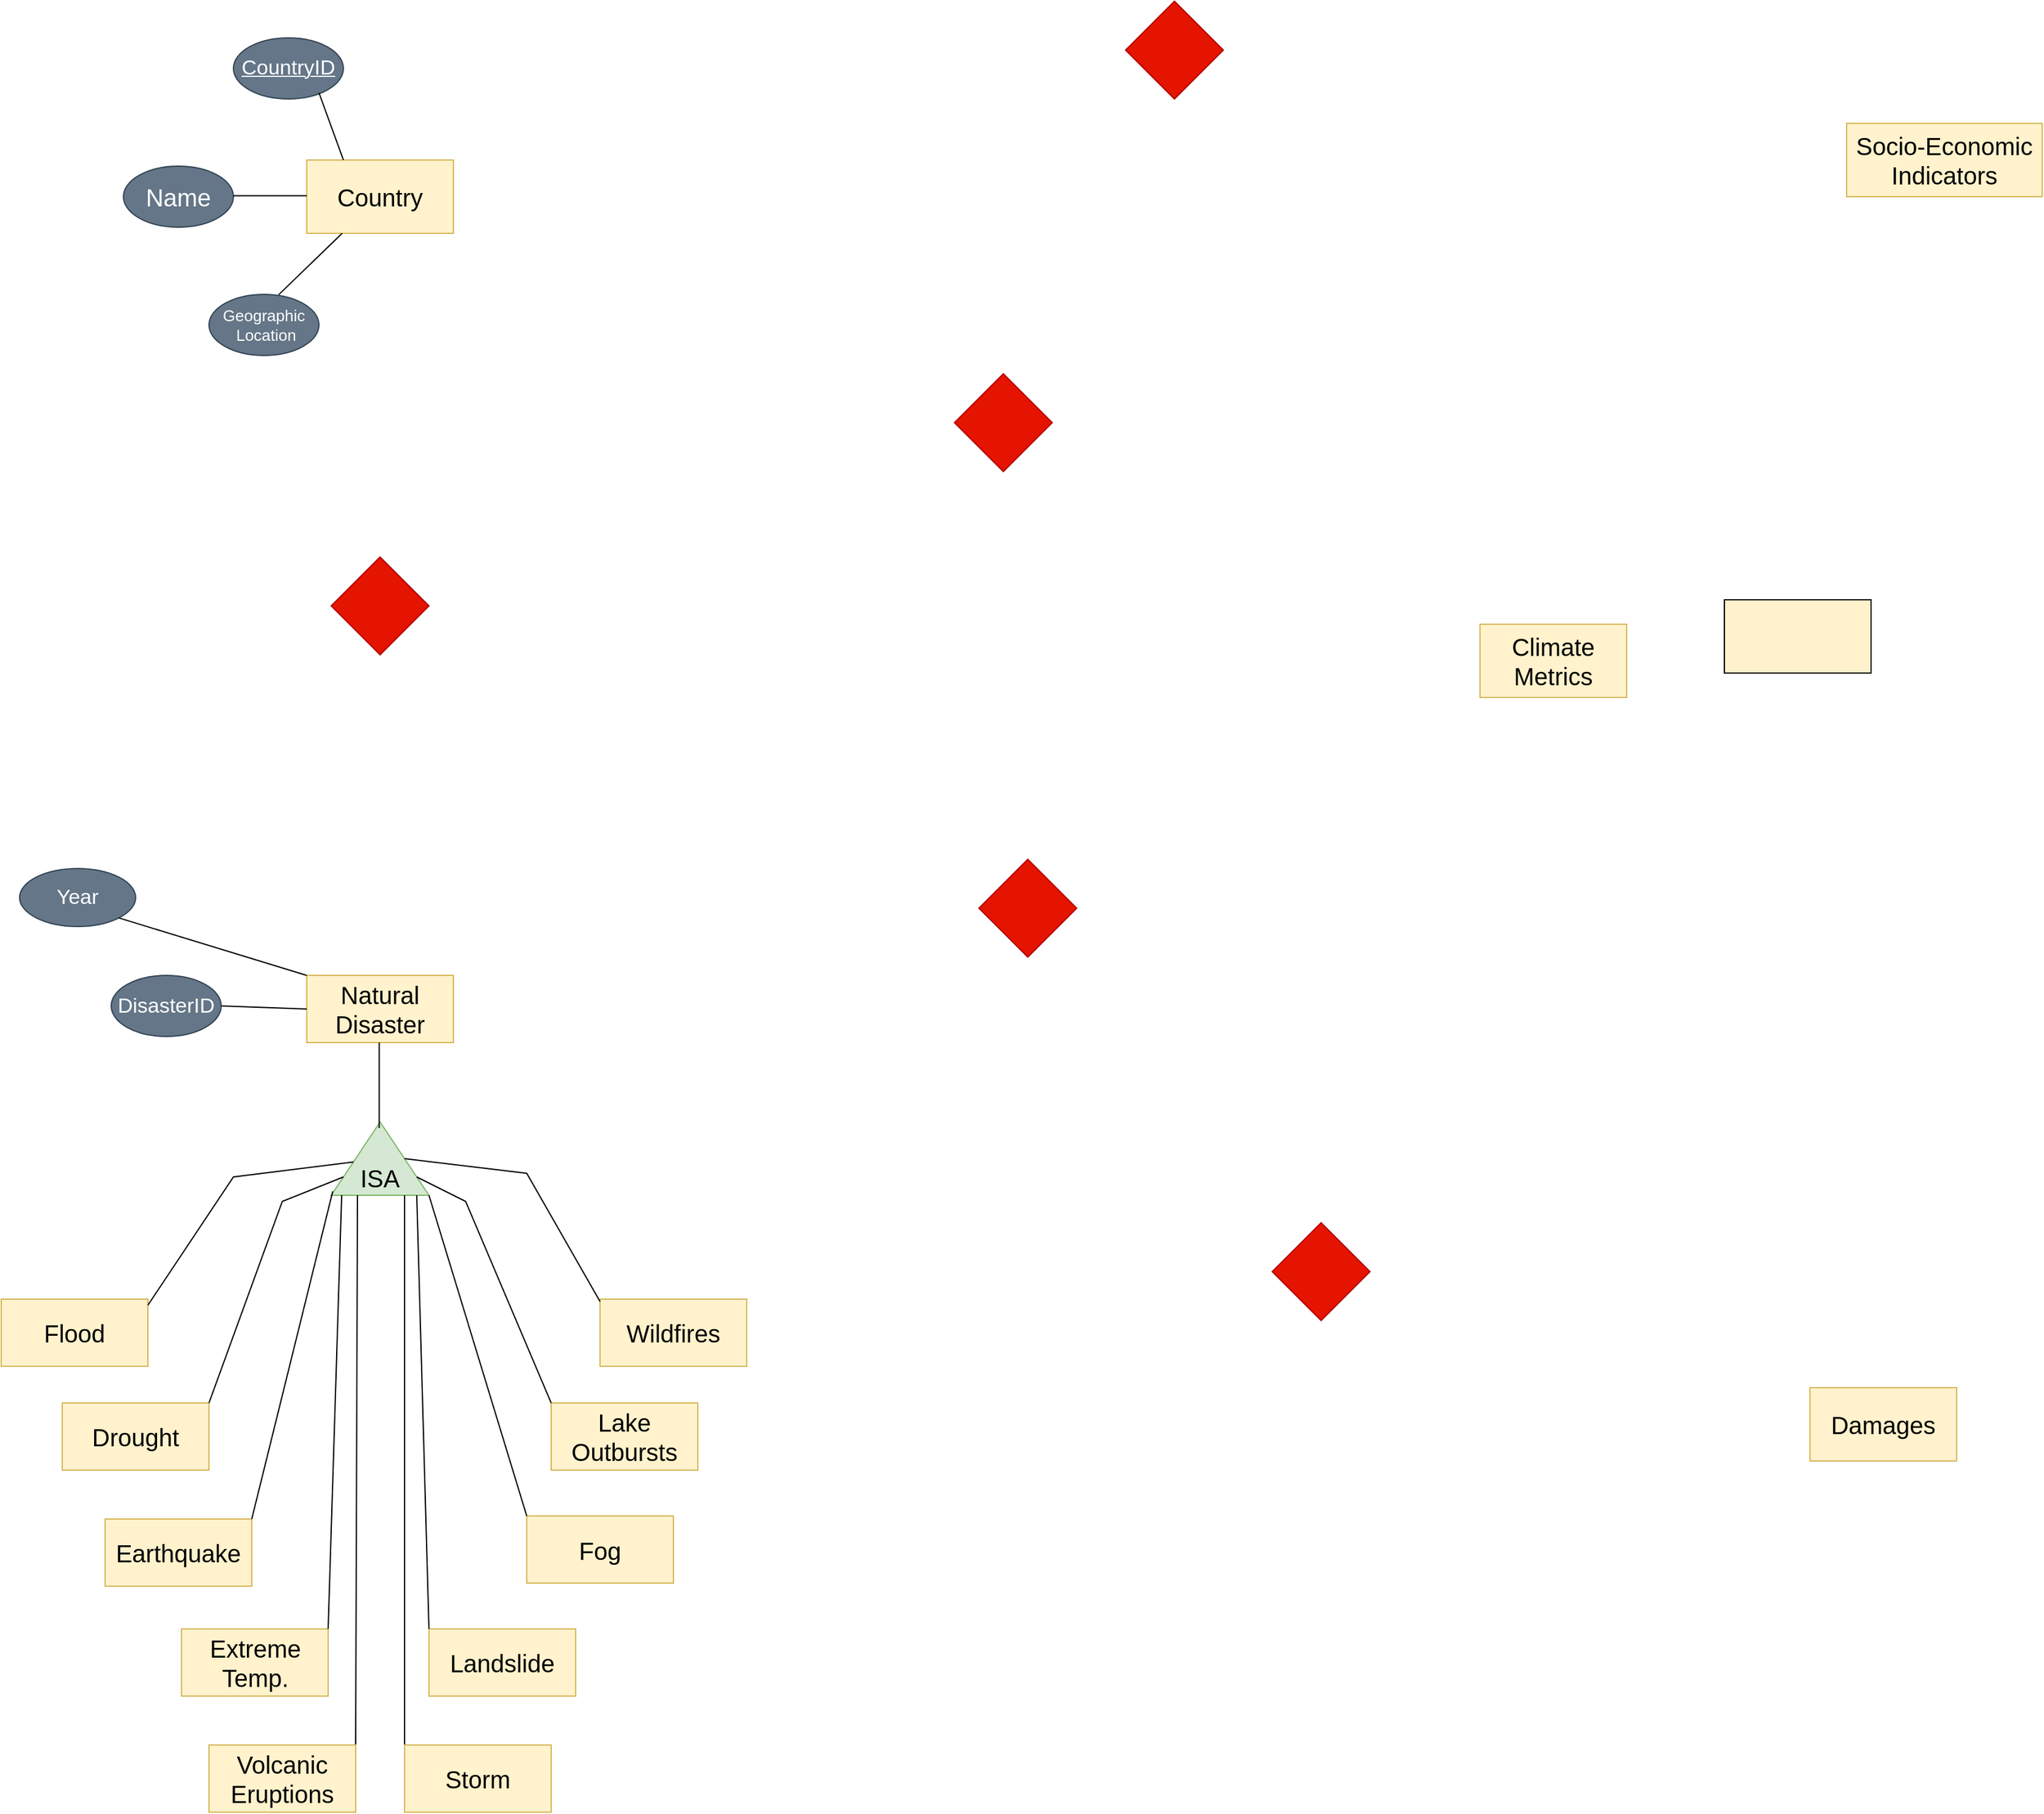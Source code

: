 <mxfile version="23.1.5" type="google" pages="2">
  <diagram name="Page-1" id="mt2PmpbYJWuFFRO0Pe0t">
    <mxGraphModel grid="1" page="1" gridSize="10" guides="1" tooltips="1" connect="1" arrows="1" fold="1" pageScale="1" pageWidth="1100" pageHeight="850" math="0" shadow="0">
      <root>
        <mxCell id="0" />
        <mxCell id="1" parent="0" />
        <mxCell id="9GBOwHeJleAZgahbuXSZ-1" value="&lt;font style=&quot;font-size: 20px;&quot;&gt;Country&lt;/font&gt;" style="rounded=0;whiteSpace=wrap;html=1;fillColor=#fff2cc;strokeColor=#d6b656;" parent="1" vertex="1">
          <mxGeometry x="-710" y="210" width="120" height="60" as="geometry" />
        </mxCell>
        <mxCell id="9GBOwHeJleAZgahbuXSZ-2" value="&lt;font style=&quot;font-size: 20px;&quot;&gt;Natural Disaster&lt;/font&gt;" style="rounded=0;whiteSpace=wrap;html=1;fillColor=#fff2cc;strokeColor=#d6b656;" parent="1" vertex="1">
          <mxGeometry x="-710" y="877.5" width="120" height="55" as="geometry" />
        </mxCell>
        <mxCell id="9GBOwHeJleAZgahbuXSZ-3" value="&lt;font style=&quot;font-size: 20px;&quot;&gt;Socio-Economic Indicators&lt;/font&gt;" style="rounded=0;whiteSpace=wrap;html=1;fillColor=#FFF2CC;strokeColor=#d6b656;" parent="1" vertex="1">
          <mxGeometry x="550" y="180" width="160" height="60" as="geometry" />
        </mxCell>
        <mxCell id="9GBOwHeJleAZgahbuXSZ-4" value="&lt;font style=&quot;font-size: 20px;&quot;&gt;Climate Metrics&lt;/font&gt;" style="rounded=0;whiteSpace=wrap;html=1;fillColor=#fff2cc;strokeColor=#d6b656;" parent="1" vertex="1">
          <mxGeometry x="250" y="590" width="120" height="60" as="geometry" />
        </mxCell>
        <mxCell id="9GBOwHeJleAZgahbuXSZ-5" value="&lt;font style=&quot;font-size: 20px;&quot;&gt;Damages&lt;br&gt;&lt;/font&gt;" style="rounded=0;whiteSpace=wrap;html=1;fillColor=#fff2cc;strokeColor=#d6b656;" parent="1" vertex="1">
          <mxGeometry x="520" y="1215" width="120" height="60" as="geometry" />
        </mxCell>
        <mxCell id="9GBOwHeJleAZgahbuXSZ-6" value="&lt;u&gt;&lt;font style=&quot;font-size: 17px;&quot;&gt;CountryID&lt;/font&gt;&lt;/u&gt;" style="ellipse;whiteSpace=wrap;html=1;fillColor=#647687;fontColor=#ffffff;strokeColor=#314354;" parent="1" vertex="1">
          <mxGeometry x="-770" y="110" width="90" height="50" as="geometry" />
        </mxCell>
        <mxCell id="9GBOwHeJleAZgahbuXSZ-7" value="&lt;font style=&quot;font-size: 17px;&quot;&gt;DisasterID&lt;/font&gt;" style="ellipse;whiteSpace=wrap;html=1;fillColor=#647687;fontColor=#ffffff;strokeColor=#314354;" parent="1" vertex="1">
          <mxGeometry x="-870" y="877.5" width="90" height="50" as="geometry" />
        </mxCell>
        <mxCell id="9GBOwHeJleAZgahbuXSZ-8" value="&lt;span style=&quot;font-size: 20px;&quot;&gt;Name&lt;/span&gt;" style="ellipse;whiteSpace=wrap;html=1;fillColor=#647687;fontColor=#ffffff;strokeColor=#314354;" parent="1" vertex="1">
          <mxGeometry x="-860" y="215" width="90" height="50" as="geometry" />
        </mxCell>
        <mxCell id="9GBOwHeJleAZgahbuXSZ-9" value="&lt;font style=&quot;font-size: 13px;&quot;&gt;Geographic&lt;br&gt;&amp;nbsp;Location&lt;/font&gt;" style="ellipse;whiteSpace=wrap;html=1;fillColor=#647687;fontColor=#ffffff;strokeColor=#314354;" parent="1" vertex="1">
          <mxGeometry x="-790" y="320" width="90" height="50" as="geometry" />
        </mxCell>
        <mxCell id="9GBOwHeJleAZgahbuXSZ-10" value="" style="endArrow=none;html=1;rounded=0;" parent="1" edge="1">
          <mxGeometry width="50" height="50" relative="1" as="geometry">
            <mxPoint x="-770" y="239.29" as="sourcePoint" />
            <mxPoint x="-710" y="239.29" as="targetPoint" />
          </mxGeometry>
        </mxCell>
        <mxCell id="9GBOwHeJleAZgahbuXSZ-11" value="" style="endArrow=none;html=1;rounded=0;entryX=0.25;entryY=0;entryDx=0;entryDy=0;" parent="1" target="9GBOwHeJleAZgahbuXSZ-1" edge="1">
          <mxGeometry width="50" height="50" relative="1" as="geometry">
            <mxPoint x="-700" y="155" as="sourcePoint" />
            <mxPoint x="-640" y="150" as="targetPoint" />
          </mxGeometry>
        </mxCell>
        <mxCell id="9GBOwHeJleAZgahbuXSZ-13" value="" style="endArrow=none;html=1;rounded=0;exitX=0.633;exitY=0.006;exitDx=0;exitDy=0;exitPerimeter=0;" parent="1" source="9GBOwHeJleAZgahbuXSZ-9" target="9GBOwHeJleAZgahbuXSZ-1" edge="1">
          <mxGeometry width="50" height="50" relative="1" as="geometry">
            <mxPoint x="-730" y="320" as="sourcePoint" />
            <mxPoint x="-670" y="315" as="targetPoint" />
          </mxGeometry>
        </mxCell>
        <mxCell id="9GBOwHeJleAZgahbuXSZ-16" value="" style="triangle;whiteSpace=wrap;html=1;rotation=-90;direction=east;fillColor=#d5e8d4;strokeColor=#82b366;" parent="1" vertex="1">
          <mxGeometry x="-680" y="987.5" width="60" height="80" as="geometry" />
        </mxCell>
        <mxCell id="9GBOwHeJleAZgahbuXSZ-17" value="" style="endArrow=none;html=1;rounded=0;" parent="1" edge="1">
          <mxGeometry width="50" height="50" relative="1" as="geometry">
            <mxPoint x="-650.71" y="1002.5" as="sourcePoint" />
            <mxPoint x="-650.71" y="932.5" as="targetPoint" />
          </mxGeometry>
        </mxCell>
        <mxCell id="9GBOwHeJleAZgahbuXSZ-22" value="&lt;font style=&quot;font-size: 20px;&quot;&gt;ISA&lt;/font&gt;" style="text;strokeColor=none;align=center;fillColor=none;html=1;verticalAlign=middle;whiteSpace=wrap;rounded=0;" parent="1" vertex="1">
          <mxGeometry x="-680" y="1027.5" width="60" height="30" as="geometry" />
        </mxCell>
        <mxCell id="9GBOwHeJleAZgahbuXSZ-25" value="" style="endArrow=none;html=1;rounded=0;entryX=1;entryY=0.5;entryDx=0;entryDy=0;exitX=0;exitY=0.5;exitDx=0;exitDy=0;" parent="1" source="9GBOwHeJleAZgahbuXSZ-2" target="9GBOwHeJleAZgahbuXSZ-7" edge="1">
          <mxGeometry width="50" height="50" relative="1" as="geometry">
            <mxPoint x="-710" y="901.07" as="sourcePoint" />
            <mxPoint x="-770" y="901.07" as="targetPoint" />
          </mxGeometry>
        </mxCell>
        <mxCell id="9GBOwHeJleAZgahbuXSZ-27" value="&lt;font style=&quot;font-size: 17px;&quot;&gt;Year&lt;br&gt;&lt;/font&gt;" style="ellipse;whiteSpace=wrap;html=1;fillColor=#647687;fontColor=#ffffff;strokeColor=#314354;" parent="1" vertex="1">
          <mxGeometry x="-945" y="790" width="95" height="47.5" as="geometry" />
        </mxCell>
        <mxCell id="9GBOwHeJleAZgahbuXSZ-30" value="" style="rhombus;whiteSpace=wrap;html=1;fillColor=#e51400;fontColor=#ffffff;strokeColor=#B20000;" parent="1" vertex="1">
          <mxGeometry x="-40" y="80" width="80" height="80" as="geometry" />
        </mxCell>
        <mxCell id="9GBOwHeJleAZgahbuXSZ-32" value="" style="endArrow=none;html=1;rounded=0;exitX=0;exitY=0;exitDx=0;exitDy=0;" parent="1" source="9GBOwHeJleAZgahbuXSZ-39" edge="1">
          <mxGeometry width="50" height="50" relative="1" as="geometry">
            <mxPoint x="-630" y="1187.5" as="sourcePoint" />
            <mxPoint x="-630" y="1057.5" as="targetPoint" />
          </mxGeometry>
        </mxCell>
        <mxCell id="9GBOwHeJleAZgahbuXSZ-33" value="&lt;font style=&quot;font-size: 20px;&quot;&gt;Flood&lt;br&gt;&lt;/font&gt;" style="rounded=0;whiteSpace=wrap;html=1;fillColor=#fff2cc;strokeColor=#d6b656;" parent="1" vertex="1">
          <mxGeometry x="-960" y="1142.5" width="120" height="55" as="geometry" />
        </mxCell>
        <mxCell id="9GBOwHeJleAZgahbuXSZ-34" value="&lt;font style=&quot;font-size: 20px;&quot;&gt;Drought&lt;/font&gt;" style="rounded=0;whiteSpace=wrap;html=1;fillColor=#fff2cc;strokeColor=#d6b656;" parent="1" vertex="1">
          <mxGeometry x="-910" y="1227.5" width="120" height="55" as="geometry" />
        </mxCell>
        <mxCell id="9GBOwHeJleAZgahbuXSZ-36" value="&lt;font style=&quot;font-size: 20px;&quot;&gt;Earthquake&lt;br&gt;&lt;/font&gt;" style="rounded=0;whiteSpace=wrap;html=1;fillColor=#fff2cc;strokeColor=#d6b656;" parent="1" vertex="1">
          <mxGeometry x="-875" y="1322.5" width="120" height="55" as="geometry" />
        </mxCell>
        <mxCell id="9GBOwHeJleAZgahbuXSZ-37" value="&lt;font style=&quot;font-size: 20px;&quot;&gt;Extreme Temp.&lt;br&gt;&lt;/font&gt;" style="rounded=0;whiteSpace=wrap;html=1;fillColor=#fff2cc;strokeColor=#d6b656;" parent="1" vertex="1">
          <mxGeometry x="-812.5" y="1412.5" width="120" height="55" as="geometry" />
        </mxCell>
        <mxCell id="9GBOwHeJleAZgahbuXSZ-38" value="&lt;font style=&quot;font-size: 20px;&quot;&gt;Volcanic Eruptions&lt;br&gt;&lt;/font&gt;" style="rounded=0;whiteSpace=wrap;html=1;fillColor=#fff2cc;strokeColor=#d6b656;" parent="1" vertex="1">
          <mxGeometry x="-790" y="1507.5" width="120" height="55" as="geometry" />
        </mxCell>
        <mxCell id="9GBOwHeJleAZgahbuXSZ-39" value="&lt;font style=&quot;font-size: 20px;&quot;&gt;Storm&lt;br&gt;&lt;/font&gt;" style="rounded=0;whiteSpace=wrap;html=1;fillColor=#fff2cc;strokeColor=#d6b656;" parent="1" vertex="1">
          <mxGeometry x="-630" y="1507.5" width="120" height="55" as="geometry" />
        </mxCell>
        <mxCell id="9GBOwHeJleAZgahbuXSZ-40" value="&lt;font style=&quot;font-size: 20px;&quot;&gt;Landslide&lt;br&gt;&lt;/font&gt;" style="rounded=0;whiteSpace=wrap;html=1;fillColor=#fff2cc;strokeColor=#d6b656;" parent="1" vertex="1">
          <mxGeometry x="-610" y="1412.5" width="120" height="55" as="geometry" />
        </mxCell>
        <mxCell id="9GBOwHeJleAZgahbuXSZ-41" value="&lt;span style=&quot;font-size: 20px;&quot;&gt;Fog&lt;br&gt;&lt;/span&gt;" style="rounded=0;whiteSpace=wrap;html=1;fillColor=#fff2cc;strokeColor=#d6b656;" parent="1" vertex="1">
          <mxGeometry x="-530" y="1320" width="120" height="55" as="geometry" />
        </mxCell>
        <mxCell id="9GBOwHeJleAZgahbuXSZ-42" value="&lt;font style=&quot;font-size: 20px;&quot;&gt;Lake Outbursts&lt;br&gt;&lt;/font&gt;" style="rounded=0;whiteSpace=wrap;html=1;fillColor=#fff2cc;strokeColor=#d6b656;" parent="1" vertex="1">
          <mxGeometry x="-510" y="1227.5" width="120" height="55" as="geometry" />
        </mxCell>
        <mxCell id="9GBOwHeJleAZgahbuXSZ-43" value="&lt;font style=&quot;font-size: 20px;&quot;&gt;Wildfires&lt;br&gt;&lt;/font&gt;" style="rounded=0;whiteSpace=wrap;html=1;fillColor=#fff2cc;strokeColor=#d6b656;" parent="1" vertex="1">
          <mxGeometry x="-470" y="1142.5" width="120" height="55" as="geometry" />
        </mxCell>
        <mxCell id="9GBOwHeJleAZgahbuXSZ-44" value="" style="rhombus;whiteSpace=wrap;html=1;fillColor=#e51400;fontColor=#ffffff;strokeColor=#B20000;" parent="1" vertex="1">
          <mxGeometry x="-690" y="535" width="80" height="80" as="geometry" />
        </mxCell>
        <mxCell id="9GBOwHeJleAZgahbuXSZ-45" value="" style="endArrow=none;html=1;rounded=0;exitX=0.904;exitY=-0.008;exitDx=0;exitDy=0;exitPerimeter=0;" parent="1" edge="1">
          <mxGeometry width="50" height="50" relative="1" as="geometry">
            <mxPoint x="-670.0" y="1507.06" as="sourcePoint" />
            <mxPoint x="-668.48" y="1057.5" as="targetPoint" />
          </mxGeometry>
        </mxCell>
        <mxCell id="9GBOwHeJleAZgahbuXSZ-46" value="" style="endArrow=none;html=1;rounded=0;exitX=1;exitY=0;exitDx=0;exitDy=0;" parent="1" source="9GBOwHeJleAZgahbuXSZ-37" edge="1">
          <mxGeometry width="50" height="50" relative="1" as="geometry">
            <mxPoint x="-690" y="1412.5" as="sourcePoint" />
            <mxPoint x="-681.43" y="1057.5" as="targetPoint" />
          </mxGeometry>
        </mxCell>
        <mxCell id="9GBOwHeJleAZgahbuXSZ-47" value="" style="endArrow=none;html=1;rounded=0;exitX=0;exitY=0;exitDx=0;exitDy=0;" parent="1" source="9GBOwHeJleAZgahbuXSZ-40" edge="1">
          <mxGeometry width="50" height="50" relative="1" as="geometry">
            <mxPoint x="-620" y="1187.5" as="sourcePoint" />
            <mxPoint x="-620" y="1057.5" as="targetPoint" />
          </mxGeometry>
        </mxCell>
        <mxCell id="9GBOwHeJleAZgahbuXSZ-48" value="" style="endArrow=none;html=1;rounded=0;exitX=1;exitY=0;exitDx=0;exitDy=0;entryX=0.055;entryY=0.016;entryDx=0;entryDy=0;entryPerimeter=0;" parent="1" source="9GBOwHeJleAZgahbuXSZ-36" target="9GBOwHeJleAZgahbuXSZ-16" edge="1">
          <mxGeometry width="50" height="50" relative="1" as="geometry">
            <mxPoint x="-692.5" y="1187.5" as="sourcePoint" />
            <mxPoint x="-692.5" y="1057.5" as="targetPoint" />
          </mxGeometry>
        </mxCell>
        <mxCell id="9GBOwHeJleAZgahbuXSZ-49" value="" style="endArrow=none;html=1;rounded=0;exitX=0;exitY=0;exitDx=0;exitDy=0;" parent="1" source="9GBOwHeJleAZgahbuXSZ-41" edge="1">
          <mxGeometry width="50" height="50" relative="1" as="geometry">
            <mxPoint x="-672.5" y="1322.5" as="sourcePoint" />
            <mxPoint x="-610" y="1057.5" as="targetPoint" />
          </mxGeometry>
        </mxCell>
        <mxCell id="9GBOwHeJleAZgahbuXSZ-50" value="" style="endArrow=none;html=1;rounded=0;exitX=1;exitY=0;exitDx=0;exitDy=0;entryX=0;entryY=0.5;entryDx=0;entryDy=0;" parent="1" source="9GBOwHeJleAZgahbuXSZ-34" target="9GBOwHeJleAZgahbuXSZ-22" edge="1">
          <mxGeometry width="50" height="50" relative="1" as="geometry">
            <mxPoint x="-776.25" y="1282.5" as="sourcePoint" />
            <mxPoint x="-700" y="1032.5" as="targetPoint" />
            <Array as="points">
              <mxPoint x="-730" y="1062.5" />
            </Array>
          </mxGeometry>
        </mxCell>
        <mxCell id="9GBOwHeJleAZgahbuXSZ-51" value="" style="endArrow=none;html=1;rounded=0;exitX=1;exitY=0;exitDx=0;exitDy=0;" parent="1" edge="1">
          <mxGeometry width="50" height="50" relative="1" as="geometry">
            <mxPoint x="-510" y="1227.5" as="sourcePoint" />
            <mxPoint x="-620" y="1042.5" as="targetPoint" />
            <Array as="points">
              <mxPoint x="-580" y="1062.5" />
            </Array>
          </mxGeometry>
        </mxCell>
        <mxCell id="9GBOwHeJleAZgahbuXSZ-52" value="" style="endArrow=none;html=1;rounded=0;exitX=1;exitY=0;exitDx=0;exitDy=0;" parent="1" target="9GBOwHeJleAZgahbuXSZ-16" edge="1">
          <mxGeometry width="50" height="50" relative="1" as="geometry">
            <mxPoint x="-840" y="1147.5" as="sourcePoint" />
            <mxPoint x="-730" y="962.5" as="targetPoint" />
            <Array as="points">
              <mxPoint x="-770" y="1042.5" />
            </Array>
          </mxGeometry>
        </mxCell>
        <mxCell id="9GBOwHeJleAZgahbuXSZ-53" value="" style="endArrow=none;html=1;rounded=0;exitX=1;exitY=0;exitDx=0;exitDy=0;entryX=0.5;entryY=1;entryDx=0;entryDy=0;" parent="1" target="9GBOwHeJleAZgahbuXSZ-16" edge="1">
          <mxGeometry width="50" height="50" relative="1" as="geometry">
            <mxPoint x="-470" y="1144.5" as="sourcePoint" />
            <mxPoint x="-600" y="1022.5" as="targetPoint" />
            <Array as="points">
              <mxPoint x="-530" y="1039.5" />
            </Array>
          </mxGeometry>
        </mxCell>
        <mxCell id="REMHA7EAyN7dceanxuSd-1" value="" style="rhombus;whiteSpace=wrap;html=1;fillColor=#e51400;fontColor=#ffffff;strokeColor=#B20000;" parent="1" vertex="1">
          <mxGeometry x="80" y="1080" width="80" height="80" as="geometry" />
        </mxCell>
        <mxCell id="REMHA7EAyN7dceanxuSd-3" value="" style="rhombus;whiteSpace=wrap;html=1;fillColor=#e51400;fontColor=#ffffff;strokeColor=#B20000;" parent="1" vertex="1">
          <mxGeometry x="-160" y="782.5" width="80" height="80" as="geometry" />
        </mxCell>
        <mxCell id="tME1JGvihV5NFuWMMMUw-2" value="" style="rhombus;whiteSpace=wrap;html=1;fillColor=#e51400;fontColor=#ffffff;strokeColor=#B20000;" parent="1" vertex="1">
          <mxGeometry x="-180" y="385" width="80" height="80" as="geometry" />
        </mxCell>
        <mxCell id="Uj29wKfBI91jKVvXhe7O-1" value="" style="rounded=0;whiteSpace=wrap;html=1;fillColor=#fff2cc;" parent="1" vertex="1">
          <mxGeometry x="450" y="570" width="120" height="60" as="geometry" />
        </mxCell>
        <mxCell id="EhN6e3m8vsDSEv2yp_6O-1" value="" style="endArrow=none;html=1;rounded=0;exitX=0;exitY=0;exitDx=0;exitDy=0;entryX=1;entryY=1;entryDx=0;entryDy=0;" parent="1" source="9GBOwHeJleAZgahbuXSZ-2" target="9GBOwHeJleAZgahbuXSZ-27" edge="1">
          <mxGeometry width="50" height="50" relative="1" as="geometry">
            <mxPoint x="-785" y="813.5" as="sourcePoint" />
            <mxPoint x="-855" y="812" as="targetPoint" />
          </mxGeometry>
        </mxCell>
      </root>
    </mxGraphModel>
  </diagram>
  <diagram id="KJjpWtAjCn_tQIgmcVyT" name="Page-2">
    <mxGraphModel dx="4177" dy="1847" grid="1" gridSize="12" guides="1" tooltips="1" connect="1" arrows="1" fold="1" page="1" pageScale="1" pageWidth="1100" pageHeight="850" math="0" shadow="0">
      <root>
        <mxCell id="0" />
        <mxCell id="1" parent="0" />
        <mxCell id="E_wIj-TfZ9CfLAr4KsB--1" value="&lt;font style=&quot;font-size: 20px;&quot;&gt;Country&lt;/font&gt;" style="rounded=0;whiteSpace=wrap;html=1;fillColor=#fff2cc;strokeColor=#d6b656;" parent="1" vertex="1">
          <mxGeometry x="-612" y="129" width="120" height="60" as="geometry" />
        </mxCell>
        <mxCell id="E_wIj-TfZ9CfLAr4KsB--2" value="&lt;font style=&quot;font-size: 20px;&quot;&gt;Natural Disaster&lt;/font&gt;" style="rounded=0;whiteSpace=wrap;html=1;fillColor=#fff2cc;strokeColor=#d6b656;" parent="1" vertex="1">
          <mxGeometry x="-612" y="772" width="120" height="55" as="geometry" />
        </mxCell>
        <mxCell id="E_wIj-TfZ9CfLAr4KsB--3" value="&lt;font style=&quot;font-size: 20px;&quot;&gt;Socio-Economic Indicators&lt;/font&gt;" style="rounded=0;whiteSpace=wrap;html=1;fillColor=#FFF2CC;strokeColor=#d6b656;" parent="1" vertex="1">
          <mxGeometry x="230" y="124" width="160" height="65" as="geometry" />
        </mxCell>
        <mxCell id="E_wIj-TfZ9CfLAr4KsB--5" value="&lt;font style=&quot;font-size: 20px;&quot;&gt;Damages&lt;br&gt;&lt;/font&gt;" style="rounded=0;whiteSpace=wrap;html=1;fillColor=#fff2cc;strokeColor=#d6b656;" parent="1" vertex="1">
          <mxGeometry x="250" y="1329.5" width="120" height="60" as="geometry" />
        </mxCell>
        <mxCell id="E_wIj-TfZ9CfLAr4KsB--6" value="&lt;font style=&quot;font-size: 17px;&quot;&gt;&lt;u&gt;CountryID&lt;/u&gt;&lt;/font&gt;" style="ellipse;whiteSpace=wrap;html=1;fillColor=#647687;fontColor=#ffffff;strokeColor=#314354;" parent="1" vertex="1">
          <mxGeometry x="-682" y="51" width="90" height="50" as="geometry" />
        </mxCell>
        <mxCell id="E_wIj-TfZ9CfLAr4KsB--8" value="&lt;span style=&quot;font-size: 20px;&quot;&gt;Name&lt;/span&gt;" style="ellipse;whiteSpace=wrap;html=1;fillColor=#647687;fontColor=#ffffff;strokeColor=#314354;" parent="1" vertex="1">
          <mxGeometry x="-759" y="134" width="90" height="50" as="geometry" />
        </mxCell>
        <mxCell id="E_wIj-TfZ9CfLAr4KsB--9" value="&lt;font style=&quot;font-size: 13px;&quot;&gt;Geographic&lt;br&gt;&amp;nbsp;Location&lt;/font&gt;" style="ellipse;whiteSpace=wrap;html=1;fillColor=#647687;fontColor=#ffffff;strokeColor=#314354;" parent="1" vertex="1">
          <mxGeometry x="-702" y="261" width="90" height="50" as="geometry" />
        </mxCell>
        <mxCell id="E_wIj-TfZ9CfLAr4KsB--10" value="" style="endArrow=none;html=1;rounded=0;strokeWidth=2;" parent="1" edge="1">
          <mxGeometry width="50" height="50" relative="1" as="geometry">
            <mxPoint x="-672" y="163" as="sourcePoint" />
            <mxPoint x="-612" y="163" as="targetPoint" />
          </mxGeometry>
        </mxCell>
        <mxCell id="E_wIj-TfZ9CfLAr4KsB--11" value="" style="endArrow=none;html=1;rounded=0;entryX=0.25;entryY=0;entryDx=0;entryDy=0;strokeWidth=2;" parent="1" target="E_wIj-TfZ9CfLAr4KsB--1" edge="1">
          <mxGeometry width="50" height="50" relative="1" as="geometry">
            <mxPoint x="-612" y="96" as="sourcePoint" />
            <mxPoint x="-552" y="91" as="targetPoint" />
          </mxGeometry>
        </mxCell>
        <mxCell id="E_wIj-TfZ9CfLAr4KsB--12" value="" style="endArrow=none;html=1;rounded=0;strokeWidth=2;" parent="1" target="E_wIj-TfZ9CfLAr4KsB--1" edge="1">
          <mxGeometry width="50" height="50" relative="1" as="geometry">
            <mxPoint x="-645" y="261" as="sourcePoint" />
            <mxPoint x="-582" y="256" as="targetPoint" />
          </mxGeometry>
        </mxCell>
        <mxCell id="E_wIj-TfZ9CfLAr4KsB--17" value="&lt;font style=&quot;font-size: 17px;&quot;&gt;Year&lt;br&gt;&lt;/font&gt;" style="ellipse;whiteSpace=wrap;html=1;fillColor=#647687;fontColor=#ffffff;strokeColor=#314354;" parent="1" vertex="1">
          <mxGeometry x="-759" y="696" width="95" height="47.5" as="geometry" />
        </mxCell>
        <mxCell id="E_wIj-TfZ9CfLAr4KsB--40" value="&lt;font style=&quot;font-size: 20px;&quot;&gt;Have&lt;/font&gt;" style="rhombus;whiteSpace=wrap;html=1;fillColor=#e51400;fontColor=#ffffff;strokeColor=#000000;strokeWidth=11;" parent="1" vertex="1">
          <mxGeometry x="442" y="1303.12" width="138" height="110.25" as="geometry" />
        </mxCell>
        <mxCell id="E_wIj-TfZ9CfLAr4KsB--41" value="&lt;font style=&quot;font-size: 30px;&quot;&gt;Causes&lt;/font&gt;" style="rhombus;whiteSpace=wrap;html=1;fillColor=#e51400;fontColor=#ffffff;strokeColor=#B20000;" parent="1" vertex="1">
          <mxGeometry x="-618" y="1114" width="132" height="143.5" as="geometry" />
        </mxCell>
        <mxCell id="ULelgyxgbyt_UIZy9eui-6" style="edgeStyle=orthogonalEdgeStyle;rounded=0;orthogonalLoop=1;jettySize=auto;html=1;entryX=1;entryY=0.5;entryDx=0;entryDy=0;strokeWidth=9;" edge="1" parent="1" target="E_wIj-TfZ9CfLAr4KsB--40">
          <mxGeometry relative="1" as="geometry">
            <mxPoint x="778" y="1358" as="sourcePoint" />
            <Array as="points" />
          </mxGeometry>
        </mxCell>
        <mxCell id="E_wIj-TfZ9CfLAr4KsB--43" value="&lt;font style=&quot;font-size: 20px;&quot;&gt;Economic Damages&lt;/font&gt;" style="rounded=0;whiteSpace=wrap;html=1;fillColor=#fff2cc;strokeWidth=9;" parent="1" vertex="1">
          <mxGeometry x="764" y="1316.25" width="120" height="60" as="geometry" />
        </mxCell>
        <mxCell id="E_wIj-TfZ9CfLAr4KsB--44" value="" style="endArrow=none;html=1;rounded=0;exitX=0;exitY=0;exitDx=0;exitDy=0;entryX=1;entryY=1;entryDx=0;entryDy=0;strokeWidth=2;" parent="1" source="E_wIj-TfZ9CfLAr4KsB--2" target="E_wIj-TfZ9CfLAr4KsB--17" edge="1">
          <mxGeometry width="50" height="50" relative="1" as="geometry">
            <mxPoint x="-694" y="719.5" as="sourcePoint" />
            <mxPoint x="-764" y="718" as="targetPoint" />
          </mxGeometry>
        </mxCell>
        <mxCell id="E_wIj-TfZ9CfLAr4KsB--45" value="&lt;font style=&quot;font-size: 17px;&quot;&gt;Type&lt;br&gt;&lt;/font&gt;" style="ellipse;whiteSpace=wrap;html=1;fillColor=#647687;fontColor=#ffffff;strokeColor=#314354;" parent="1" vertex="1">
          <mxGeometry x="-820" y="790" width="95" height="48" as="geometry" />
        </mxCell>
        <mxCell id="E_wIj-TfZ9CfLAr4KsB--46" value="" style="endArrow=none;html=1;rounded=0;entryX=1;entryY=0.5;entryDx=0;entryDy=0;strokeWidth=2;exitX=0;exitY=0.75;exitDx=0;exitDy=0;" parent="1" source="E_wIj-TfZ9CfLAr4KsB--2" target="E_wIj-TfZ9CfLAr4KsB--45" edge="1">
          <mxGeometry width="50" height="50" relative="1" as="geometry">
            <mxPoint x="-674" y="868" as="sourcePoint" />
            <mxPoint x="-763" y="939" as="targetPoint" />
          </mxGeometry>
        </mxCell>
        <mxCell id="ULelgyxgbyt_UIZy9eui-7" value="" style="endArrow=none;html=1;rounded=0;exitX=0;exitY=0.5;exitDx=0;exitDy=0;entryX=1;entryY=0.5;entryDx=0;entryDy=0;strokeWidth=2;" edge="1" parent="1" source="E_wIj-TfZ9CfLAr4KsB--40" target="E_wIj-TfZ9CfLAr4KsB--5">
          <mxGeometry width="50" height="50" relative="1" as="geometry">
            <mxPoint x="306" y="1250.25" as="sourcePoint" />
            <mxPoint x="116" y="1351.25" as="targetPoint" />
          </mxGeometry>
        </mxCell>
        <mxCell id="gLN2Rfc-jHLX-G6SUOgd-1" value="&lt;font style=&quot;font-size: 32px;&quot;&gt;Affects&lt;/font&gt;" style="rhombus;whiteSpace=wrap;html=1;fillColor=#e51400;fontColor=#ffffff;strokeColor=#B20000;" vertex="1" parent="1">
          <mxGeometry x="244" y="660" width="132" height="143.5" as="geometry" />
        </mxCell>
        <mxCell id="pInRv8LASUFgmBRx-Tk--1" value="&lt;font style=&quot;font-size: 32px;&quot;&gt;&lt;br&gt;Results in&lt;/font&gt;" style="rhombus;whiteSpace=wrap;html=1;fillColor=#e51400;fontColor=#ffffff;strokeColor=#B20000;" vertex="1" parent="1">
          <mxGeometry x="-280" y="1248" width="132" height="143.5" as="geometry" />
        </mxCell>
        <mxCell id="gLN2Rfc-jHLX-G6SUOgd-3" value="&lt;font style=&quot;font-size: 32px;&quot;&gt;Occurs&lt;/font&gt;" style="rhombus;whiteSpace=wrap;html=1;fillColor=#e51400;fontColor=#ffffff;strokeColor=#B20000;" vertex="1" parent="1">
          <mxGeometry x="-625" y="408" width="132" height="143.5" as="geometry" />
        </mxCell>
        <mxCell id="gLN2Rfc-jHLX-G6SUOgd-4" value="" style="endArrow=none;html=1;rounded=0;entryX=0.5;entryY=1;entryDx=0;entryDy=0;strokeWidth=2;exitX=0.5;exitY=0;exitDx=0;exitDy=0;" edge="1" parent="1" target="gLN2Rfc-jHLX-G6SUOgd-3">
          <mxGeometry width="50" height="50" relative="1" as="geometry">
            <mxPoint x="-559" y="772" as="sourcePoint" />
            <mxPoint x="-566" y="551.5" as="targetPoint" />
          </mxGeometry>
        </mxCell>
        <mxCell id="gLN2Rfc-jHLX-G6SUOgd-5" value="" style="endArrow=none;html=1;rounded=0;strokeWidth=2;" edge="1" parent="1" source="gLN2Rfc-jHLX-G6SUOgd-3">
          <mxGeometry width="50" height="50" relative="1" as="geometry">
            <mxPoint x="-744" y="393.25" as="sourcePoint" />
            <mxPoint x="-559" y="190" as="targetPoint" />
          </mxGeometry>
        </mxCell>
        <mxCell id="pInRv8LASUFgmBRx-Tk--9" value="" style="endArrow=classic;html=1;rounded=0;strokeWidth=9;exitX=0.5;exitY=1;exitDx=0;exitDy=0;entryX=0.5;entryY=0;entryDx=0;entryDy=0;" edge="1" parent="1" source="E_wIj-TfZ9CfLAr4KsB--2" target="E_wIj-TfZ9CfLAr4KsB--41">
          <mxGeometry width="50" height="50" relative="1" as="geometry">
            <mxPoint x="-630" y="1150" as="sourcePoint" />
            <mxPoint x="-588" y="1116" as="targetPoint" />
            <Array as="points" />
          </mxGeometry>
        </mxCell>
        <mxCell id="pInRv8LASUFgmBRx-Tk--10" value="" style="endArrow=classic;html=1;rounded=0;strokeWidth=9;entryX=1;entryY=1;entryDx=0;entryDy=0;exitX=0;exitY=0.5;exitDx=0;exitDy=0;" edge="1" parent="1" source="E_wIj-TfZ9CfLAr4KsB--5" target="pInRv8LASUFgmBRx-Tk--1">
          <mxGeometry width="50" height="50" relative="1" as="geometry">
            <mxPoint x="252" y="1380" as="sourcePoint" />
            <mxPoint x="-434" y="1108" as="targetPoint" />
          </mxGeometry>
        </mxCell>
        <mxCell id="gLN2Rfc-jHLX-G6SUOgd-9" value="" style="endArrow=none;html=1;rounded=0;exitX=0;exitY=0.75;exitDx=0;exitDy=0;strokeWidth=2;entryX=1;entryY=0;entryDx=0;entryDy=0;" edge="1" parent="1" target="E_wIj-TfZ9CfLAr4KsB--4">
          <mxGeometry width="50" height="50" relative="1" as="geometry">
            <mxPoint x="-830" y="1403.5" as="sourcePoint" />
            <mxPoint x="-1092.0" y="1534.375" as="targetPoint" />
          </mxGeometry>
        </mxCell>
        <mxCell id="E_wIj-TfZ9CfLAr4KsB--4" value="&lt;font style=&quot;font-size: 20px;&quot;&gt;Climate Metrics&lt;/font&gt;" style="rounded=0;whiteSpace=wrap;html=1;fillColor=#fff2cc;strokeColor=#d6b656;" parent="1" vertex="1">
          <mxGeometry x="-886" y="1379.5" width="120" height="60" as="geometry" />
        </mxCell>
        <mxCell id="gLN2Rfc-jHLX-G6SUOgd-10" value="&lt;font style=&quot;font-size: 32px;&quot;&gt;Has&lt;/font&gt;" style="rhombus;whiteSpace=wrap;html=1;fillColor=#e51400;fontColor=#ffffff;strokeColor=#B20000;" vertex="1" parent="1">
          <mxGeometry x="-180" y="87.25" width="132" height="143.5" as="geometry" />
        </mxCell>
        <mxCell id="gLN2Rfc-jHLX-G6SUOgd-13" value="" style="endArrow=classic;html=1;rounded=0;entryX=0;entryY=0.5;entryDx=0;entryDy=0;strokeWidth=9;exitX=1;exitY=0.5;exitDx=0;exitDy=0;" edge="1" parent="1" source="E_wIj-TfZ9CfLAr4KsB--1" target="gLN2Rfc-jHLX-G6SUOgd-10">
          <mxGeometry width="50" height="50" relative="1" as="geometry">
            <mxPoint x="-480" y="180" as="sourcePoint" />
            <mxPoint x="-639" y="168" as="targetPoint" />
          </mxGeometry>
        </mxCell>
        <mxCell id="gLN2Rfc-jHLX-G6SUOgd-14" value="" style="endArrow=classic;html=1;rounded=0;strokeWidth=9;exitX=0;exitY=0.5;exitDx=0;exitDy=0;entryX=1;entryY=0.5;entryDx=0;entryDy=0;" edge="1" parent="1" source="E_wIj-TfZ9CfLAr4KsB--3" target="gLN2Rfc-jHLX-G6SUOgd-10">
          <mxGeometry width="50" height="50" relative="1" as="geometry">
            <mxPoint x="96" y="172" as="sourcePoint" />
            <mxPoint x="-24" y="276" as="targetPoint" />
          </mxGeometry>
        </mxCell>
        <mxCell id="9ABwS5otreDdrO2Tz7R2-1" value="&lt;font style=&quot;font-size: 17px;&quot;&gt;Reconstruction&lt;br&gt;&amp;nbsp;Costs&lt;br&gt;&lt;/font&gt;" style="ellipse;whiteSpace=wrap;html=1;fillColor=#647687;fontColor=#ffffff;strokeColor=#314354;" vertex="1" parent="1">
          <mxGeometry x="720" y="1096" width="132" height="72" as="geometry" />
        </mxCell>
        <mxCell id="pInRv8LASUFgmBRx-Tk--11" value="&lt;span style=&quot;font-size: 20px;&quot;&gt;Year&lt;/span&gt;" style="ellipse;whiteSpace=wrap;html=1;fillColor=#647687;fontColor=#ffffff;strokeColor=#314354;" vertex="1" parent="1">
          <mxGeometry x="128" y="1092" width="90" height="50" as="geometry" />
        </mxCell>
        <mxCell id="gLN2Rfc-jHLX-G6SUOgd-17" value="&lt;span style=&quot;font-size: 20px;&quot;&gt;Year&lt;br&gt;&lt;/span&gt;" style="ellipse;whiteSpace=wrap;html=1;fillColor=#647687;fontColor=#ffffff;strokeColor=#314354;" vertex="1" parent="1">
          <mxGeometry x="-1054" y="1389.5" width="90" height="50" as="geometry" />
        </mxCell>
        <mxCell id="pInRv8LASUFgmBRx-Tk--16" value="&lt;span style=&quot;font-size: 20px;&quot;&gt;Death rate&lt;/span&gt;" style="ellipse;whiteSpace=wrap;html=1;fillColor=#647687;fontColor=#ffffff;strokeColor=#314354;" vertex="1" parent="1">
          <mxGeometry x="208" y="1512" width="90" height="50" as="geometry" />
        </mxCell>
        <mxCell id="9ABwS5otreDdrO2Tz7R2-2" value="&lt;font style=&quot;font-size: 17px;&quot;&gt;Insured &lt;br&gt;Damages&lt;br&gt;&lt;/font&gt;" style="ellipse;whiteSpace=wrap;html=1;fillColor=#647687;fontColor=#ffffff;strokeColor=#314354;" vertex="1" parent="1">
          <mxGeometry x="810" y="1168" width="136" height="60" as="geometry" />
        </mxCell>
        <mxCell id="9ABwS5otreDdrO2Tz7R2-4" value="&lt;font style=&quot;font-size: 17px;&quot;&gt;Total Economic&lt;br&gt;Damages&lt;br&gt;&lt;/font&gt;" style="ellipse;whiteSpace=wrap;html=1;fillColor=#647687;fontColor=#ffffff;strokeColor=#314354;" vertex="1" parent="1">
          <mxGeometry x="696" y="1450" width="168" height="60" as="geometry" />
        </mxCell>
        <mxCell id="9ABwS5otreDdrO2Tz7R2-5" value="&lt;font style=&quot;font-size: 17px;&quot;&gt;Total Economic&lt;br&gt;Damages as GDP share&lt;br&gt;&lt;/font&gt;" style="ellipse;whiteSpace=wrap;html=1;fillColor=#647687;fontColor=#ffffff;strokeColor=#314354;" vertex="1" parent="1">
          <mxGeometry x="910" y="1388.25" width="168" height="84" as="geometry" />
        </mxCell>
        <mxCell id="9ABwS5otreDdrO2Tz7R2-6" value="" style="endArrow=none;html=1;rounded=0;entryX=1;entryY=1;entryDx=0;entryDy=0;strokeWidth=2;" edge="1" parent="1" source="9ABwS5otreDdrO2Tz7R2-5" target="E_wIj-TfZ9CfLAr4KsB--43">
          <mxGeometry width="50" height="50" relative="1" as="geometry">
            <mxPoint x="540" y="1131" as="sourcePoint" />
            <mxPoint x="386" y="1084" as="targetPoint" />
          </mxGeometry>
        </mxCell>
        <mxCell id="pInRv8LASUFgmBRx-Tk--18" value="&lt;font style=&quot;font-size: 18px;&quot;&gt;Homelessness rate&lt;/font&gt;" style="ellipse;whiteSpace=wrap;html=1;fillColor=#647687;fontColor=#ffffff;strokeColor=#314354;" vertex="1" parent="1">
          <mxGeometry x="68" y="1412" width="150" height="80" as="geometry" />
        </mxCell>
        <mxCell id="pInRv8LASUFgmBRx-Tk--17" value="&lt;span style=&quot;font-size: 20px;&quot;&gt;Injury &lt;br&gt;rate&lt;/span&gt;" style="ellipse;whiteSpace=wrap;html=1;fillColor=#647687;fontColor=#ffffff;strokeColor=#314354;" vertex="1" parent="1">
          <mxGeometry x="318" y="1462" width="90" height="50" as="geometry" />
        </mxCell>
        <mxCell id="gLN2Rfc-jHLX-G6SUOgd-18" value="&lt;font style=&quot;font-size: 18px;&quot;&gt;country ID&lt;/font&gt;" style="ellipse;whiteSpace=wrap;html=1;fillColor=#647687;fontColor=#ffffff;strokeColor=#314354;" vertex="1" parent="1">
          <mxGeometry x="-1030" y="1305.5" width="90" height="50" as="geometry" />
        </mxCell>
        <mxCell id="9ABwS5otreDdrO2Tz7R2-9" value="" style="endArrow=none;html=1;rounded=0;strokeWidth=2;" edge="1" parent="1" source="9ABwS5otreDdrO2Tz7R2-4">
          <mxGeometry width="50" height="50" relative="1" as="geometry">
            <mxPoint x="838" y="1413.37" as="sourcePoint" />
            <mxPoint x="783" y="1372" as="targetPoint" />
            <Array as="points" />
          </mxGeometry>
        </mxCell>
        <mxCell id="9ABwS5otreDdrO2Tz7R2-10" value="" style="endArrow=none;html=1;rounded=0;strokeWidth=2;exitX=0.75;exitY=0;exitDx=0;exitDy=0;" edge="1" parent="1" source="E_wIj-TfZ9CfLAr4KsB--43">
          <mxGeometry width="50" height="50" relative="1" as="geometry">
            <mxPoint x="874" y="1285" as="sourcePoint" />
            <mxPoint x="862" y="1230" as="targetPoint" />
            <Array as="points">
              <mxPoint x="862" y="1312" />
            </Array>
          </mxGeometry>
        </mxCell>
        <mxCell id="9ABwS5otreDdrO2Tz7R2-11" value="" style="endArrow=none;html=1;rounded=0;strokeWidth=2;exitX=0.75;exitY=0;exitDx=0;exitDy=0;entryX=0.431;entryY=1.031;entryDx=0;entryDy=0;entryPerimeter=0;" edge="1" parent="1" target="9ABwS5otreDdrO2Tz7R2-1">
          <mxGeometry width="50" height="50" relative="1" as="geometry">
            <mxPoint x="770" y="1316" as="sourcePoint" />
            <mxPoint x="770" y="1168" as="targetPoint" />
            <Array as="points">
              <mxPoint x="778" y="1312" />
            </Array>
          </mxGeometry>
        </mxCell>
        <mxCell id="pInRv8LASUFgmBRx-Tk--19" value="&lt;span style=&quot;font-size: 20px;&quot;&gt;Country&amp;nbsp;&lt;br&gt;ID&lt;br&gt;&lt;/span&gt;" style="ellipse;whiteSpace=wrap;html=1;fillColor=#647687;fontColor=#ffffff;strokeColor=#314354;" vertex="1" parent="1">
          <mxGeometry x="18" y="1248" width="100" height="60" as="geometry" />
        </mxCell>
        <mxCell id="pInRv8LASUFgmBRx-Tk--20" value="&lt;span style=&quot;font-size: 20px;&quot;&gt;Disaster type&lt;/span&gt;" style="ellipse;whiteSpace=wrap;html=1;fillColor=#647687;fontColor=#ffffff;strokeColor=#314354;" vertex="1" parent="1">
          <mxGeometry x="18" y="1142" width="110" height="69.75" as="geometry" />
        </mxCell>
        <mxCell id="gLN2Rfc-jHLX-G6SUOgd-19" value="&lt;span style=&quot;font-size: 18px;&quot;&gt;Temperature&lt;/span&gt;" style="ellipse;whiteSpace=wrap;html=1;fillColor=#647687;fontColor=#ffffff;strokeColor=#314354;" vertex="1" parent="1">
          <mxGeometry x="-940" y="1265.25" width="120" height="60" as="geometry" />
        </mxCell>
        <mxCell id="gLN2Rfc-jHLX-G6SUOgd-20" value="&lt;font style=&quot;font-size: 16px;&quot;&gt;CO2 Emmissions&lt;/font&gt;" style="ellipse;whiteSpace=wrap;html=1;fillColor=#647687;fontColor=#ffffff;strokeColor=#314354;" vertex="1" parent="1">
          <mxGeometry x="-742" y="1475.5" width="108" height="60" as="geometry" />
        </mxCell>
        <mxCell id="pInRv8LASUFgmBRx-Tk--22" value="" style="endArrow=none;html=1;rounded=0;exitX=0.5;exitY=0;exitDx=0;exitDy=0;entryX=0.644;entryY=0.977;entryDx=0;entryDy=0;entryPerimeter=0;" edge="1" parent="1" source="E_wIj-TfZ9CfLAr4KsB--5" target="pInRv8LASUFgmBRx-Tk--11">
          <mxGeometry width="50" height="50" relative="1" as="geometry">
            <mxPoint x="70" y="1266" as="sourcePoint" />
            <mxPoint x="160" y="1166" as="targetPoint" />
          </mxGeometry>
        </mxCell>
        <mxCell id="pInRv8LASUFgmBRx-Tk--23" value="" style="endArrow=none;html=1;rounded=0;entryX=0.5;entryY=0;entryDx=0;entryDy=0;" edge="1" parent="1" source="E_wIj-TfZ9CfLAr4KsB--5" target="pInRv8LASUFgmBRx-Tk--16">
          <mxGeometry width="50" height="50" relative="1" as="geometry">
            <mxPoint x="316" y="1338" as="sourcePoint" />
            <mxPoint x="70" y="1229" as="targetPoint" />
            <Array as="points" />
          </mxGeometry>
        </mxCell>
        <mxCell id="pInRv8LASUFgmBRx-Tk--24" value="" style="endArrow=none;html=1;rounded=0;exitX=0;exitY=0.25;exitDx=0;exitDy=0;" edge="1" parent="1" source="E_wIj-TfZ9CfLAr4KsB--5" target="pInRv8LASUFgmBRx-Tk--19">
          <mxGeometry width="50" height="50" relative="1" as="geometry">
            <mxPoint x="268" y="1456.12" as="sourcePoint" />
            <mxPoint x="100" y="1303.12" as="targetPoint" />
          </mxGeometry>
        </mxCell>
        <mxCell id="pInRv8LASUFgmBRx-Tk--25" value="" style="endArrow=none;html=1;rounded=0;exitX=0;exitY=0;exitDx=0;exitDy=0;entryX=0.949;entryY=0.757;entryDx=0;entryDy=0;entryPerimeter=0;" edge="1" parent="1" source="E_wIj-TfZ9CfLAr4KsB--5" target="pInRv8LASUFgmBRx-Tk--20">
          <mxGeometry width="50" height="50" relative="1" as="geometry">
            <mxPoint x="218" y="1258" as="sourcePoint" />
            <mxPoint x="68" y="1222" as="targetPoint" />
          </mxGeometry>
        </mxCell>
        <mxCell id="gLN2Rfc-jHLX-G6SUOgd-21" value="&lt;font style=&quot;font-size: 16px;&quot;&gt;Sea Level Rise&lt;/font&gt;" style="ellipse;whiteSpace=wrap;html=1;fillColor=#647687;fontColor=#ffffff;strokeColor=#314354;" vertex="1" parent="1">
          <mxGeometry x="-850" y="1545.5" width="108" height="60" as="geometry" />
        </mxCell>
        <mxCell id="pInRv8LASUFgmBRx-Tk--26" value="" style="endArrow=none;html=1;rounded=0;entryX=1;entryY=0;entryDx=0;entryDy=0;exitX=0;exitY=1;exitDx=0;exitDy=0;" edge="1" parent="1" source="E_wIj-TfZ9CfLAr4KsB--5" target="pInRv8LASUFgmBRx-Tk--18">
          <mxGeometry width="50" height="50" relative="1" as="geometry">
            <mxPoint x="246" y="1388.25" as="sourcePoint" />
            <mxPoint x="203" y="1512.25" as="targetPoint" />
            <Array as="points" />
          </mxGeometry>
        </mxCell>
        <mxCell id="pInRv8LASUFgmBRx-Tk--27" value="" style="endArrow=none;html=1;rounded=0;entryX=0.5;entryY=0;entryDx=0;entryDy=0;exitX=0.75;exitY=1;exitDx=0;exitDy=0;" edge="1" parent="1" source="E_wIj-TfZ9CfLAr4KsB--5" target="pInRv8LASUFgmBRx-Tk--17">
          <mxGeometry width="50" height="50" relative="1" as="geometry">
            <mxPoint x="341" y="1388" as="sourcePoint" />
            <mxPoint x="298" y="1512" as="targetPoint" />
            <Array as="points" />
          </mxGeometry>
        </mxCell>
        <mxCell id="gLN2Rfc-jHLX-G6SUOgd-22" value="&lt;font style=&quot;font-size: 19px;&quot;&gt;Precipitation&lt;/font&gt;" style="ellipse;whiteSpace=wrap;html=1;fillColor=#647687;fontColor=#ffffff;strokeColor=#314354;" vertex="1" parent="1">
          <mxGeometry x="-688" y="1379.5" width="108" height="60" as="geometry" />
        </mxCell>
        <mxCell id="pInRv8LASUFgmBRx-Tk--28" value="&lt;span style=&quot;font-size: 20px;&quot;&gt;Country ID&lt;/span&gt;" style="ellipse;whiteSpace=wrap;html=1;fillColor=#647687;fontColor=#ffffff;strokeColor=#314354;" vertex="1" parent="1">
          <mxGeometry x="230" y="34" width="90" height="50" as="geometry" />
        </mxCell>
        <mxCell id="gLN2Rfc-jHLX-G6SUOgd-23" value="&lt;font style=&quot;font-size: 20px;&quot;&gt;Humidity&lt;/font&gt;" style="ellipse;whiteSpace=wrap;html=1;fillColor=#647687;fontColor=#ffffff;strokeColor=#314354;" vertex="1" parent="1">
          <mxGeometry x="-806" y="1257.5" width="96" height="48" as="geometry" />
        </mxCell>
        <mxCell id="pInRv8LASUFgmBRx-Tk--30" value="&lt;span style=&quot;font-size: 20px;&quot;&gt;GDP per capita&lt;/span&gt;" style="ellipse;whiteSpace=wrap;html=1;fillColor=#647687;fontColor=#ffffff;strokeColor=#314354;" vertex="1" parent="1">
          <mxGeometry x="552" y="40" width="120" height="76" as="geometry" />
        </mxCell>
        <mxCell id="gLN2Rfc-jHLX-G6SUOgd-24" value="&lt;font style=&quot;font-size: 19px;&quot;&gt;Wind Speed&lt;/font&gt;" style="ellipse;whiteSpace=wrap;html=1;fillColor=#647687;fontColor=#ffffff;strokeColor=#314354;" vertex="1" parent="1">
          <mxGeometry x="-680" y="1305.5" width="120" height="60" as="geometry" />
        </mxCell>
        <mxCell id="pInRv8LASUFgmBRx-Tk--29" value="&lt;span style=&quot;font-size: 20px;&quot;&gt;GDP&lt;/span&gt;" style="ellipse;whiteSpace=wrap;html=1;fillColor=#647687;fontColor=#ffffff;strokeColor=#314354;" vertex="1" parent="1">
          <mxGeometry x="390" y="34" width="90" height="50" as="geometry" />
        </mxCell>
        <mxCell id="pInRv8LASUFgmBRx-Tk--34" value="&lt;span style=&quot;font-size: 20px;&quot;&gt;Air Pollution&lt;/span&gt;" style="ellipse;whiteSpace=wrap;html=1;fillColor=#647687;fontColor=#ffffff;strokeColor=#314354;" vertex="1" parent="1">
          <mxGeometry x="-970" y="1511.5" width="107" height="48" as="geometry" />
        </mxCell>
        <mxCell id="pInRv8LASUFgmBRx-Tk--35" value="&lt;span style=&quot;font-size: 20px;&quot;&gt;GDP per capita&lt;/span&gt;" style="ellipse;whiteSpace=wrap;html=1;fillColor=#647687;fontColor=#ffffff;strokeColor=#314354;" vertex="1" parent="1">
          <mxGeometry x="360" y="294" width="120" height="76" as="geometry" />
        </mxCell>
        <mxCell id="pInRv8LASUFgmBRx-Tk--36" value="&lt;span style=&quot;font-size: 20px;&quot;&gt;Unemployment rate&lt;/span&gt;" style="ellipse;whiteSpace=wrap;html=1;fillColor=#647687;fontColor=#ffffff;strokeColor=#314354;" vertex="1" parent="1">
          <mxGeometry x="508" y="294" width="164" height="130" as="geometry" />
        </mxCell>
        <mxCell id="pInRv8LASUFgmBRx-Tk--37" value="&lt;span style=&quot;font-size: 20px;&quot;&gt;Population &lt;br&gt;density&amp;nbsp;&lt;/span&gt;" style="ellipse;whiteSpace=wrap;html=1;fillColor=#647687;fontColor=#ffffff;strokeColor=#314354;" vertex="1" parent="1">
          <mxGeometry x="672" y="116" width="152" height="96" as="geometry" />
        </mxCell>
        <mxCell id="pInRv8LASUFgmBRx-Tk--38" value="&lt;span style=&quot;font-size: 20px;&quot;&gt;Social Support&lt;/span&gt;" style="ellipse;whiteSpace=wrap;html=1;fillColor=#647687;fontColor=#ffffff;strokeColor=#314354;" vertex="1" parent="1">
          <mxGeometry x="680" y="250" width="120" height="76" as="geometry" />
        </mxCell>
        <mxCell id="pInRv8LASUFgmBRx-Tk--39" value="" style="endArrow=none;html=1;rounded=0;strokeWidth=2;exitX=0;exitY=1;exitDx=0;exitDy=0;entryX=1;entryY=0;entryDx=0;entryDy=0;" edge="1" parent="1" source="pInRv8LASUFgmBRx-Tk--30" target="E_wIj-TfZ9CfLAr4KsB--3">
          <mxGeometry width="50" height="50" relative="1" as="geometry">
            <mxPoint x="318" y="226" as="sourcePoint" />
            <mxPoint x="318" y="670" as="targetPoint" />
            <Array as="points" />
          </mxGeometry>
        </mxCell>
        <mxCell id="pInRv8LASUFgmBRx-Tk--40" value="" style="endArrow=none;html=1;rounded=0;strokeWidth=2;entryX=1;entryY=0.5;entryDx=0;entryDy=0;" edge="1" parent="1" target="E_wIj-TfZ9CfLAr4KsB--3">
          <mxGeometry width="50" height="50" relative="1" as="geometry">
            <mxPoint x="670" y="166" as="sourcePoint" />
            <mxPoint x="491" y="262" as="targetPoint" />
            <Array as="points" />
          </mxGeometry>
        </mxCell>
        <mxCell id="pInRv8LASUFgmBRx-Tk--41" value="" style="endArrow=none;html=1;rounded=0;strokeWidth=2;exitX=-0.015;exitY=0.31;exitDx=0;exitDy=0;exitPerimeter=0;entryX=1;entryY=0.75;entryDx=0;entryDy=0;" edge="1" parent="1" source="pInRv8LASUFgmBRx-Tk--38" target="E_wIj-TfZ9CfLAr4KsB--3">
          <mxGeometry width="50" height="50" relative="1" as="geometry">
            <mxPoint x="656" y="177" as="sourcePoint" />
            <mxPoint x="390" y="220" as="targetPoint" />
            <Array as="points" />
          </mxGeometry>
        </mxCell>
        <mxCell id="pInRv8LASUFgmBRx-Tk--42" value="" style="endArrow=none;html=1;rounded=0;strokeWidth=2;exitX=0;exitY=0;exitDx=0;exitDy=0;entryX=0.921;entryY=1.007;entryDx=0;entryDy=0;entryPerimeter=0;" edge="1" parent="1" source="pInRv8LASUFgmBRx-Tk--36" target="E_wIj-TfZ9CfLAr4KsB--3">
          <mxGeometry width="50" height="50" relative="1" as="geometry">
            <mxPoint x="664" y="289" as="sourcePoint" />
            <mxPoint x="374" y="216" as="targetPoint" />
            <Array as="points" />
          </mxGeometry>
        </mxCell>
        <mxCell id="gLN2Rfc-jHLX-G6SUOgd-30" value="" style="endArrow=none;html=1;rounded=0;strokeWidth=2;exitX=0;exitY=0.5;exitDx=0;exitDy=0;entryX=1;entryY=0.5;entryDx=0;entryDy=0;" edge="1" parent="1" source="E_wIj-TfZ9CfLAr4KsB--4" target="gLN2Rfc-jHLX-G6SUOgd-17">
          <mxGeometry width="50" height="50" relative="1" as="geometry">
            <mxPoint x="-886" y="1439.5" as="sourcePoint" />
            <mxPoint x="-983" y="1403.5" as="targetPoint" />
          </mxGeometry>
        </mxCell>
        <mxCell id="pInRv8LASUFgmBRx-Tk--43" value="" style="endArrow=none;html=1;rounded=0;strokeWidth=2;entryX=0.626;entryY=1.057;entryDx=0;entryDy=0;entryPerimeter=0;exitX=0;exitY=0;exitDx=0;exitDy=0;" edge="1" parent="1" source="pInRv8LASUFgmBRx-Tk--35" target="E_wIj-TfZ9CfLAr4KsB--3">
          <mxGeometry width="50" height="50" relative="1" as="geometry">
            <mxPoint x="396" y="288" as="sourcePoint" />
            <mxPoint x="340" y="212" as="targetPoint" />
            <Array as="points" />
          </mxGeometry>
        </mxCell>
        <mxCell id="gLN2Rfc-jHLX-G6SUOgd-31" value="" style="endArrow=none;html=1;rounded=0;strokeWidth=2;exitX=1;exitY=1;exitDx=0;exitDy=0;" edge="1" parent="1" source="gLN2Rfc-jHLX-G6SUOgd-18">
          <mxGeometry width="50" height="50" relative="1" as="geometry">
            <mxPoint x="-970" y="1287" as="sourcePoint" />
            <mxPoint x="-886" y="1379.5" as="targetPoint" />
          </mxGeometry>
        </mxCell>
        <mxCell id="gLN2Rfc-jHLX-G6SUOgd-32" value="" style="endArrow=none;html=1;rounded=0;strokeWidth=2;exitX=1;exitY=1;exitDx=0;exitDy=0;entryX=0.25;entryY=0;entryDx=0;entryDy=0;" edge="1" parent="1" target="E_wIj-TfZ9CfLAr4KsB--4">
          <mxGeometry width="50" height="50" relative="1" as="geometry">
            <mxPoint x="-887" y="1325.25" as="sourcePoint" />
            <mxPoint x="-820" y="1357.25" as="targetPoint" />
          </mxGeometry>
        </mxCell>
        <mxCell id="gLN2Rfc-jHLX-G6SUOgd-33" value="" style="endArrow=none;html=1;rounded=0;strokeWidth=2;" edge="1" parent="1" target="E_wIj-TfZ9CfLAr4KsB--4">
          <mxGeometry width="50" height="50" relative="1" as="geometry">
            <mxPoint x="-766" y="1307.5" as="sourcePoint" />
            <mxPoint x="-715" y="1327.5" as="targetPoint" />
          </mxGeometry>
        </mxCell>
        <mxCell id="gLN2Rfc-jHLX-G6SUOgd-36" value="" style="endArrow=none;html=1;rounded=0;strokeWidth=2;entryX=1;entryY=0;entryDx=0;entryDy=0;exitX=0;exitY=0.5;exitDx=0;exitDy=0;" edge="1" parent="1" source="gLN2Rfc-jHLX-G6SUOgd-24" target="E_wIj-TfZ9CfLAr4KsB--4">
          <mxGeometry width="50" height="50" relative="1" as="geometry">
            <mxPoint x="-712" y="1331.5" as="sourcePoint" />
            <mxPoint x="-742" y="1403.5" as="targetPoint" />
          </mxGeometry>
        </mxCell>
        <mxCell id="gLN2Rfc-jHLX-G6SUOgd-37" value="" style="endArrow=none;html=1;rounded=0;strokeWidth=2;entryX=1;entryY=0.5;entryDx=0;entryDy=0;exitX=0;exitY=0.5;exitDx=0;exitDy=0;" edge="1" parent="1" source="gLN2Rfc-jHLX-G6SUOgd-22" target="E_wIj-TfZ9CfLAr4KsB--4">
          <mxGeometry width="50" height="50" relative="1" as="geometry">
            <mxPoint x="-688" y="1415.5" as="sourcePoint" />
            <mxPoint x="-718" y="1487.5" as="targetPoint" />
          </mxGeometry>
        </mxCell>
        <mxCell id="gLN2Rfc-jHLX-G6SUOgd-38" value="" style="endArrow=none;html=1;rounded=0;strokeWidth=2;entryX=0.5;entryY=0;entryDx=0;entryDy=0;" edge="1" parent="1" target="pInRv8LASUFgmBRx-Tk--34">
          <mxGeometry width="50" height="50" relative="1" as="geometry">
            <mxPoint x="-868" y="1439.5" as="sourcePoint" />
            <mxPoint x="-898" y="1511.5" as="targetPoint" />
          </mxGeometry>
        </mxCell>
        <mxCell id="gLN2Rfc-jHLX-G6SUOgd-39" value="" style="endArrow=none;html=1;rounded=0;strokeWidth=2;entryX=0.336;entryY=0.028;entryDx=0;entryDy=0;entryPerimeter=0;" edge="1" parent="1" target="gLN2Rfc-jHLX-G6SUOgd-21">
          <mxGeometry width="50" height="50" relative="1" as="geometry">
            <mxPoint x="-820" y="1439.5" as="sourcePoint" />
            <mxPoint x="-820" y="1559.5" as="targetPoint" />
          </mxGeometry>
        </mxCell>
        <mxCell id="gLN2Rfc-jHLX-G6SUOgd-40" value="" style="endArrow=none;html=1;rounded=0;strokeWidth=2;" edge="1" parent="1" target="gLN2Rfc-jHLX-G6SUOgd-20">
          <mxGeometry width="50" height="50" relative="1" as="geometry">
            <mxPoint x="-782" y="1435.5" as="sourcePoint" />
            <mxPoint x="-806" y="1511.5" as="targetPoint" />
          </mxGeometry>
        </mxCell>
        <mxCell id="pInRv8LASUFgmBRx-Tk--44" value="" style="endArrow=none;html=1;rounded=0;strokeWidth=2;exitX=0.333;exitY=0.94;exitDx=0;exitDy=0;entryX=0.5;entryY=0;entryDx=0;entryDy=0;exitPerimeter=0;" edge="1" parent="1" source="pInRv8LASUFgmBRx-Tk--29" target="E_wIj-TfZ9CfLAr4KsB--3">
          <mxGeometry width="50" height="50" relative="1" as="geometry">
            <mxPoint x="480" y="102.25" as="sourcePoint" />
            <mxPoint x="299" y="153.25" as="targetPoint" />
            <Array as="points" />
          </mxGeometry>
        </mxCell>
        <mxCell id="pInRv8LASUFgmBRx-Tk--45" value="" style="endArrow=none;html=1;rounded=0;strokeWidth=2;exitX=0.5;exitY=1;exitDx=0;exitDy=0;entryX=0.25;entryY=0;entryDx=0;entryDy=0;" edge="1" parent="1" source="pInRv8LASUFgmBRx-Tk--28" target="E_wIj-TfZ9CfLAr4KsB--3">
          <mxGeometry width="50" height="50" relative="1" as="geometry">
            <mxPoint x="444" y="105" as="sourcePoint" />
            <mxPoint x="263" y="156" as="targetPoint" />
            <Array as="points" />
          </mxGeometry>
        </mxCell>
        <mxCell id="pInRv8LASUFgmBRx-Tk--48" value="" style="endArrow=none;html=1;rounded=0;strokeWidth=2;exitX=0;exitY=1;exitDx=0;exitDy=0;" edge="1" parent="1" source="E_wIj-TfZ9CfLAr4KsB--41" target="E_wIj-TfZ9CfLAr4KsB--4">
          <mxGeometry width="50" height="50" relative="1" as="geometry">
            <mxPoint x="-737" y="1305.5" as="sourcePoint" />
            <mxPoint x="-779" y="1377.5" as="targetPoint" />
            <Array as="points" />
          </mxGeometry>
        </mxCell>
        <mxCell id="gLN2Rfc-jHLX-G6SUOgd-46" value="" style="endArrow=none;html=1;rounded=0;strokeWidth=9;exitX=0;exitY=0;exitDx=0;exitDy=0;" edge="1" parent="1" source="pInRv8LASUFgmBRx-Tk--1">
          <mxGeometry width="50" height="50" relative="1" as="geometry">
            <mxPoint x="-288" y="1308" as="sourcePoint" />
            <mxPoint x="-500" y="830" as="targetPoint" />
          </mxGeometry>
        </mxCell>
        <mxCell id="pInRv8LASUFgmBRx-Tk--50" value="" style="endArrow=classic;html=1;rounded=0;entryX=0.5;entryY=1;entryDx=0;entryDy=0;exitX=0.5;exitY=0;exitDx=0;exitDy=0;strokeWidth=2;" edge="1" parent="1" source="E_wIj-TfZ9CfLAr4KsB--5" target="gLN2Rfc-jHLX-G6SUOgd-1">
          <mxGeometry width="50" height="50" relative="1" as="geometry">
            <mxPoint x="308" y="1310" as="sourcePoint" />
            <mxPoint x="100" y="760" as="targetPoint" />
          </mxGeometry>
        </mxCell>
        <mxCell id="pInRv8LASUFgmBRx-Tk--51" value="" style="endArrow=classic;html=1;rounded=0;entryX=0.5;entryY=0;entryDx=0;entryDy=0;exitX=0.5;exitY=1;exitDx=0;exitDy=0;strokeWidth=2;" edge="1" parent="1" source="E_wIj-TfZ9CfLAr4KsB--3" target="gLN2Rfc-jHLX-G6SUOgd-1">
          <mxGeometry width="50" height="50" relative="1" as="geometry">
            <mxPoint x="40" y="949" as="sourcePoint" />
            <mxPoint x="42" y="425" as="targetPoint" />
          </mxGeometry>
        </mxCell>
      </root>
    </mxGraphModel>
  </diagram>
</mxfile>
